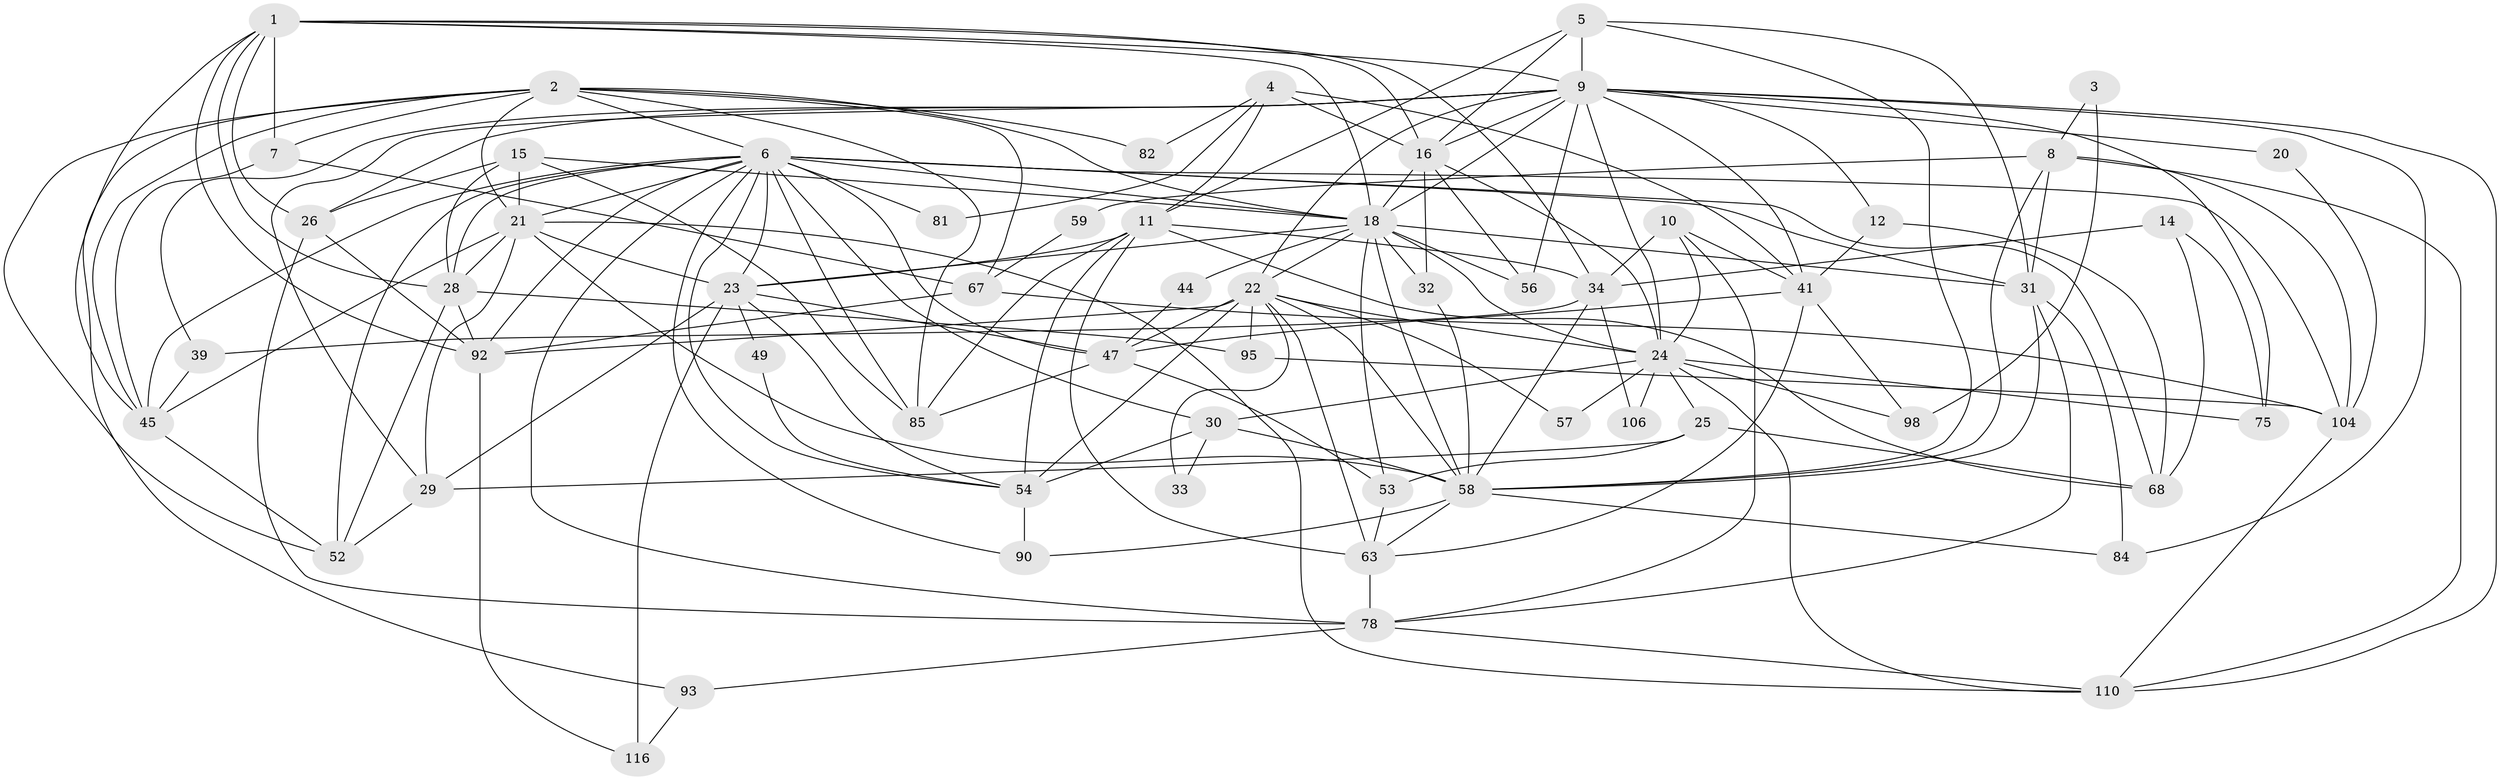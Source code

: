 // original degree distribution, {3: 0.2845528455284553, 4: 0.21138211382113822, 2: 0.17073170731707318, 5: 0.15447154471544716, 7: 0.032520325203252036, 6: 0.11382113821138211, 8: 0.016260162601626018, 9: 0.016260162601626018}
// Generated by graph-tools (version 1.1) at 2025/15/03/09/25 04:15:16]
// undirected, 61 vertices, 173 edges
graph export_dot {
graph [start="1"]
  node [color=gray90,style=filled];
  1 [super="+66+35"];
  2 [super="+123+42"];
  3;
  4 [super="+99"];
  5 [super="+17"];
  6 [super="+43"];
  7 [super="+76+61"];
  8 [super="+88"];
  9 [super="+40+13+51"];
  10;
  11 [super="+70"];
  12;
  14 [super="+114"];
  15 [super="+79+113"];
  16 [super="+27+46"];
  18 [super="+73+118"];
  20;
  21 [super="+101+72"];
  22 [super="+62"];
  23 [super="+80"];
  24 [super="+97"];
  25 [super="+87"];
  26 [super="+103"];
  28 [super="+50+83"];
  29 [super="+38"];
  30 [super="+120"];
  31 [super="+48"];
  32;
  33;
  34 [super="+37"];
  39;
  41 [super="+55+108"];
  44;
  45 [super="+109"];
  47 [super="+107"];
  49;
  52 [super="+94"];
  53 [super="+60"];
  54 [super="+69+102"];
  56;
  57;
  58 [super="+65+96"];
  59;
  63 [super="+64"];
  67 [super="+91"];
  68;
  75;
  78;
  81;
  82;
  84;
  85;
  90;
  92;
  93;
  95;
  98;
  104 [super="+105"];
  106;
  110;
  116;
  1 -- 92;
  1 -- 16;
  1 -- 34;
  1 -- 18;
  1 -- 7;
  1 -- 26;
  1 -- 28;
  1 -- 45;
  1 -- 9;
  2 -- 52;
  2 -- 82;
  2 -- 18;
  2 -- 93;
  2 -- 21;
  2 -- 85;
  2 -- 45;
  2 -- 7;
  2 -- 67;
  2 -- 6;
  3 -- 8;
  3 -- 98;
  4 -- 81;
  4 -- 16 [weight=2];
  4 -- 82;
  4 -- 11;
  4 -- 41;
  5 -- 31;
  5 -- 11;
  5 -- 16;
  5 -- 58;
  5 -- 9;
  6 -- 78;
  6 -- 92;
  6 -- 68;
  6 -- 104;
  6 -- 45;
  6 -- 47;
  6 -- 81;
  6 -- 18;
  6 -- 52;
  6 -- 21;
  6 -- 85;
  6 -- 23;
  6 -- 54;
  6 -- 90;
  6 -- 28;
  6 -- 30;
  6 -- 31;
  7 -- 45;
  7 -- 67;
  8 -- 104;
  8 -- 58;
  8 -- 59;
  8 -- 110;
  8 -- 31;
  9 -- 26 [weight=2];
  9 -- 18 [weight=2];
  9 -- 20;
  9 -- 24;
  9 -- 39;
  9 -- 75;
  9 -- 12;
  9 -- 110;
  9 -- 16 [weight=2];
  9 -- 84;
  9 -- 22;
  9 -- 29;
  9 -- 56;
  9 -- 41;
  10 -- 78;
  10 -- 41;
  10 -- 34;
  10 -- 24;
  11 -- 85;
  11 -- 54 [weight=3];
  11 -- 34;
  11 -- 68;
  11 -- 23;
  11 -- 63;
  12 -- 68;
  12 -- 41;
  14 -- 68;
  14 -- 75;
  14 -- 34;
  15 -- 85;
  15 -- 26;
  15 -- 18;
  15 -- 21;
  15 -- 28;
  16 -- 32;
  16 -- 56;
  16 -- 24;
  16 -- 18;
  18 -- 56;
  18 -- 53;
  18 -- 22;
  18 -- 23;
  18 -- 32;
  18 -- 44;
  18 -- 31;
  18 -- 24;
  18 -- 58;
  20 -- 104;
  21 -- 29;
  21 -- 110;
  21 -- 58;
  21 -- 23;
  21 -- 45;
  21 -- 28;
  22 -- 33;
  22 -- 54;
  22 -- 47;
  22 -- 57;
  22 -- 92;
  22 -- 95;
  22 -- 24;
  22 -- 58;
  22 -- 63 [weight=2];
  23 -- 49;
  23 -- 116;
  23 -- 54;
  23 -- 29;
  23 -- 47;
  24 -- 110;
  24 -- 30;
  24 -- 98;
  24 -- 75;
  24 -- 106;
  24 -- 25;
  24 -- 57;
  25 -- 29;
  25 -- 68;
  25 -- 53 [weight=2];
  26 -- 92;
  26 -- 78;
  28 -- 92;
  28 -- 52;
  28 -- 95;
  29 -- 52;
  30 -- 54;
  30 -- 33;
  30 -- 58;
  31 -- 78;
  31 -- 84;
  31 -- 58;
  32 -- 58;
  34 -- 106;
  34 -- 39;
  34 -- 58;
  39 -- 45;
  41 -- 98;
  41 -- 47;
  41 -- 63;
  44 -- 47;
  45 -- 52;
  47 -- 53;
  47 -- 85;
  49 -- 54;
  53 -- 63;
  54 -- 90;
  58 -- 84;
  58 -- 90;
  58 -- 63;
  59 -- 67 [weight=2];
  63 -- 78;
  67 -- 92;
  67 -- 104;
  78 -- 110;
  78 -- 93;
  92 -- 116;
  93 -- 116;
  95 -- 104;
  104 -- 110;
}
